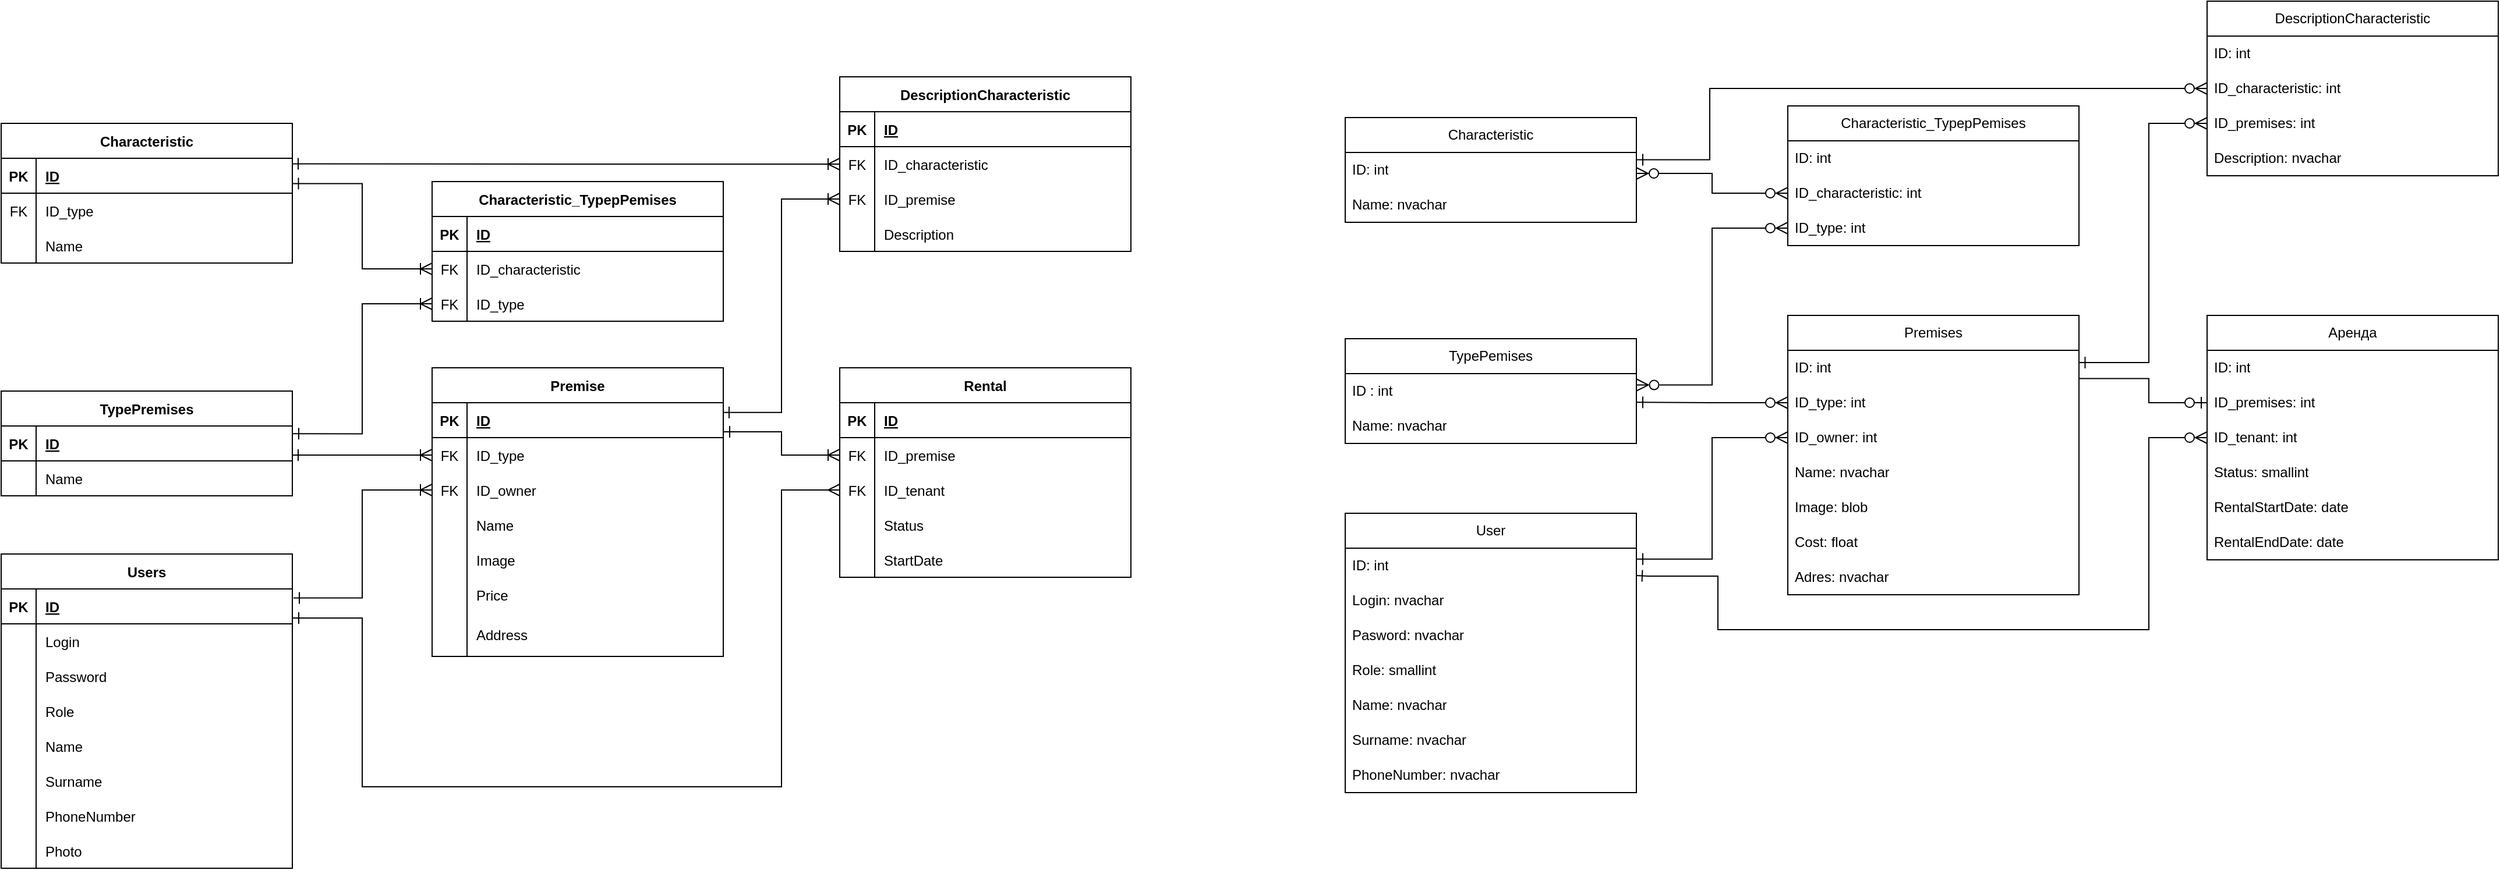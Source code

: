 <mxfile version="24.7.14" pages="2">
  <diagram id="R2lEEEUBdFMjLlhIrx00" name="Page-1">
    <mxGraphModel dx="5045" dy="3835" grid="0" gridSize="10" guides="1" tooltips="1" connect="1" arrows="1" fold="1" page="1" pageScale="1" pageWidth="1100" pageHeight="850" math="0" shadow="0" extFonts="Permanent Marker^https://fonts.googleapis.com/css?family=Permanent+Marker">
      <root>
        <mxCell id="0" />
        <mxCell id="1" parent="0" />
        <mxCell id="TY1T0JL2RWbXBVbh2Ho9-1" value="Users" style="shape=table;startSize=30;container=1;collapsible=1;childLayout=tableLayout;fixedRows=1;rowLines=0;fontStyle=1;align=center;resizeLast=1;" parent="1" vertex="1">
          <mxGeometry x="76" y="-357" width="250" height="270" as="geometry" />
        </mxCell>
        <mxCell id="TY1T0JL2RWbXBVbh2Ho9-2" value="" style="shape=partialRectangle;collapsible=0;dropTarget=0;pointerEvents=0;fillColor=none;points=[[0,0.5],[1,0.5]];portConstraint=eastwest;top=0;left=0;right=0;bottom=1;" parent="TY1T0JL2RWbXBVbh2Ho9-1" vertex="1">
          <mxGeometry y="30" width="250" height="30" as="geometry" />
        </mxCell>
        <mxCell id="TY1T0JL2RWbXBVbh2Ho9-3" value="PK" style="shape=partialRectangle;overflow=hidden;connectable=0;fillColor=none;top=0;left=0;bottom=0;right=0;fontStyle=1;" parent="TY1T0JL2RWbXBVbh2Ho9-2" vertex="1">
          <mxGeometry width="30" height="30" as="geometry">
            <mxRectangle width="30" height="30" as="alternateBounds" />
          </mxGeometry>
        </mxCell>
        <mxCell id="TY1T0JL2RWbXBVbh2Ho9-4" value="ID" style="shape=partialRectangle;overflow=hidden;connectable=0;fillColor=none;top=0;left=0;bottom=0;right=0;align=left;spacingLeft=6;fontStyle=5;" parent="TY1T0JL2RWbXBVbh2Ho9-2" vertex="1">
          <mxGeometry x="30" width="220" height="30" as="geometry">
            <mxRectangle width="220" height="30" as="alternateBounds" />
          </mxGeometry>
        </mxCell>
        <mxCell id="TY1T0JL2RWbXBVbh2Ho9-24" value="" style="shape=partialRectangle;collapsible=0;dropTarget=0;pointerEvents=0;fillColor=none;points=[[0,0.5],[1,0.5]];portConstraint=eastwest;top=0;left=0;right=0;bottom=0;" parent="TY1T0JL2RWbXBVbh2Ho9-1" vertex="1">
          <mxGeometry y="60" width="250" height="30" as="geometry" />
        </mxCell>
        <mxCell id="TY1T0JL2RWbXBVbh2Ho9-25" value="" style="shape=partialRectangle;overflow=hidden;connectable=0;fillColor=none;top=0;left=0;bottom=0;right=0;" parent="TY1T0JL2RWbXBVbh2Ho9-24" vertex="1">
          <mxGeometry width="30" height="30" as="geometry">
            <mxRectangle width="30" height="30" as="alternateBounds" />
          </mxGeometry>
        </mxCell>
        <mxCell id="TY1T0JL2RWbXBVbh2Ho9-26" value="Login" style="shape=partialRectangle;overflow=hidden;connectable=0;fillColor=none;top=0;left=0;bottom=0;right=0;align=left;spacingLeft=6;" parent="TY1T0JL2RWbXBVbh2Ho9-24" vertex="1">
          <mxGeometry x="30" width="220" height="30" as="geometry">
            <mxRectangle width="220" height="30" as="alternateBounds" />
          </mxGeometry>
        </mxCell>
        <mxCell id="TY1T0JL2RWbXBVbh2Ho9-5" value="" style="shape=partialRectangle;collapsible=0;dropTarget=0;pointerEvents=0;fillColor=none;points=[[0,0.5],[1,0.5]];portConstraint=eastwest;top=0;left=0;right=0;bottom=0;" parent="TY1T0JL2RWbXBVbh2Ho9-1" vertex="1">
          <mxGeometry y="90" width="250" height="30" as="geometry" />
        </mxCell>
        <mxCell id="TY1T0JL2RWbXBVbh2Ho9-6" value="" style="shape=partialRectangle;overflow=hidden;connectable=0;fillColor=none;top=0;left=0;bottom=0;right=0;" parent="TY1T0JL2RWbXBVbh2Ho9-5" vertex="1">
          <mxGeometry width="30" height="30" as="geometry">
            <mxRectangle width="30" height="30" as="alternateBounds" />
          </mxGeometry>
        </mxCell>
        <mxCell id="TY1T0JL2RWbXBVbh2Ho9-7" value="Password" style="shape=partialRectangle;overflow=hidden;connectable=0;fillColor=none;top=0;left=0;bottom=0;right=0;align=left;spacingLeft=6;" parent="TY1T0JL2RWbXBVbh2Ho9-5" vertex="1">
          <mxGeometry x="30" width="220" height="30" as="geometry">
            <mxRectangle width="220" height="30" as="alternateBounds" />
          </mxGeometry>
        </mxCell>
        <mxCell id="TY1T0JL2RWbXBVbh2Ho9-71" value="" style="shape=partialRectangle;collapsible=0;dropTarget=0;pointerEvents=0;fillColor=none;points=[[0,0.5],[1,0.5]];portConstraint=eastwest;top=0;left=0;right=0;bottom=0;" parent="TY1T0JL2RWbXBVbh2Ho9-1" vertex="1">
          <mxGeometry y="120" width="250" height="30" as="geometry" />
        </mxCell>
        <mxCell id="TY1T0JL2RWbXBVbh2Ho9-72" value="" style="shape=partialRectangle;overflow=hidden;connectable=0;fillColor=none;top=0;left=0;bottom=0;right=0;" parent="TY1T0JL2RWbXBVbh2Ho9-71" vertex="1">
          <mxGeometry width="30" height="30" as="geometry">
            <mxRectangle width="30" height="30" as="alternateBounds" />
          </mxGeometry>
        </mxCell>
        <mxCell id="TY1T0JL2RWbXBVbh2Ho9-73" value="Role" style="shape=partialRectangle;overflow=hidden;connectable=0;fillColor=none;top=0;left=0;bottom=0;right=0;align=left;spacingLeft=6;" parent="TY1T0JL2RWbXBVbh2Ho9-71" vertex="1">
          <mxGeometry x="30" width="220" height="30" as="geometry">
            <mxRectangle width="220" height="30" as="alternateBounds" />
          </mxGeometry>
        </mxCell>
        <mxCell id="TY1T0JL2RWbXBVbh2Ho9-74" value="" style="shape=partialRectangle;collapsible=0;dropTarget=0;pointerEvents=0;fillColor=none;points=[[0,0.5],[1,0.5]];portConstraint=eastwest;top=0;left=0;right=0;bottom=0;" parent="TY1T0JL2RWbXBVbh2Ho9-1" vertex="1">
          <mxGeometry y="150" width="250" height="30" as="geometry" />
        </mxCell>
        <mxCell id="TY1T0JL2RWbXBVbh2Ho9-75" value="" style="shape=partialRectangle;overflow=hidden;connectable=0;fillColor=none;top=0;left=0;bottom=0;right=0;" parent="TY1T0JL2RWbXBVbh2Ho9-74" vertex="1">
          <mxGeometry width="30" height="30" as="geometry">
            <mxRectangle width="30" height="30" as="alternateBounds" />
          </mxGeometry>
        </mxCell>
        <mxCell id="TY1T0JL2RWbXBVbh2Ho9-76" value="Name" style="shape=partialRectangle;overflow=hidden;connectable=0;fillColor=none;top=0;left=0;bottom=0;right=0;align=left;spacingLeft=6;" parent="TY1T0JL2RWbXBVbh2Ho9-74" vertex="1">
          <mxGeometry x="30" width="220" height="30" as="geometry">
            <mxRectangle width="220" height="30" as="alternateBounds" />
          </mxGeometry>
        </mxCell>
        <mxCell id="TY1T0JL2RWbXBVbh2Ho9-77" value="" style="shape=partialRectangle;collapsible=0;dropTarget=0;pointerEvents=0;fillColor=none;points=[[0,0.5],[1,0.5]];portConstraint=eastwest;top=0;left=0;right=0;bottom=0;" parent="TY1T0JL2RWbXBVbh2Ho9-1" vertex="1">
          <mxGeometry y="180" width="250" height="30" as="geometry" />
        </mxCell>
        <mxCell id="TY1T0JL2RWbXBVbh2Ho9-78" value="" style="shape=partialRectangle;overflow=hidden;connectable=0;fillColor=none;top=0;left=0;bottom=0;right=0;" parent="TY1T0JL2RWbXBVbh2Ho9-77" vertex="1">
          <mxGeometry width="30" height="30" as="geometry">
            <mxRectangle width="30" height="30" as="alternateBounds" />
          </mxGeometry>
        </mxCell>
        <mxCell id="TY1T0JL2RWbXBVbh2Ho9-79" value="Surname" style="shape=partialRectangle;overflow=hidden;connectable=0;fillColor=none;top=0;left=0;bottom=0;right=0;align=left;spacingLeft=6;" parent="TY1T0JL2RWbXBVbh2Ho9-77" vertex="1">
          <mxGeometry x="30" width="220" height="30" as="geometry">
            <mxRectangle width="220" height="30" as="alternateBounds" />
          </mxGeometry>
        </mxCell>
        <mxCell id="TY1T0JL2RWbXBVbh2Ho9-80" value="" style="shape=partialRectangle;collapsible=0;dropTarget=0;pointerEvents=0;fillColor=none;points=[[0,0.5],[1,0.5]];portConstraint=eastwest;top=0;left=0;right=0;bottom=0;" parent="TY1T0JL2RWbXBVbh2Ho9-1" vertex="1">
          <mxGeometry y="210" width="250" height="30" as="geometry" />
        </mxCell>
        <mxCell id="TY1T0JL2RWbXBVbh2Ho9-81" value="" style="shape=partialRectangle;overflow=hidden;connectable=0;fillColor=none;top=0;left=0;bottom=0;right=0;" parent="TY1T0JL2RWbXBVbh2Ho9-80" vertex="1">
          <mxGeometry width="30" height="30" as="geometry">
            <mxRectangle width="30" height="30" as="alternateBounds" />
          </mxGeometry>
        </mxCell>
        <mxCell id="TY1T0JL2RWbXBVbh2Ho9-82" value="PhoneNumber" style="shape=partialRectangle;overflow=hidden;connectable=0;fillColor=none;top=0;left=0;bottom=0;right=0;align=left;spacingLeft=6;" parent="TY1T0JL2RWbXBVbh2Ho9-80" vertex="1">
          <mxGeometry x="30" width="220" height="30" as="geometry">
            <mxRectangle width="220" height="30" as="alternateBounds" />
          </mxGeometry>
        </mxCell>
        <mxCell id="pkhNYTS78zKoip9_tCpC-2" value="" style="shape=partialRectangle;collapsible=0;dropTarget=0;pointerEvents=0;fillColor=none;points=[[0,0.5],[1,0.5]];portConstraint=eastwest;top=0;left=0;right=0;bottom=0;" parent="TY1T0JL2RWbXBVbh2Ho9-1" vertex="1">
          <mxGeometry y="240" width="250" height="30" as="geometry" />
        </mxCell>
        <mxCell id="pkhNYTS78zKoip9_tCpC-3" value="" style="shape=partialRectangle;overflow=hidden;connectable=0;fillColor=none;top=0;left=0;bottom=0;right=0;" parent="pkhNYTS78zKoip9_tCpC-2" vertex="1">
          <mxGeometry width="30" height="30" as="geometry">
            <mxRectangle width="30" height="30" as="alternateBounds" />
          </mxGeometry>
        </mxCell>
        <mxCell id="pkhNYTS78zKoip9_tCpC-4" value="Photo" style="shape=partialRectangle;overflow=hidden;connectable=0;fillColor=none;top=0;left=0;bottom=0;right=0;align=left;spacingLeft=6;" parent="pkhNYTS78zKoip9_tCpC-2" vertex="1">
          <mxGeometry x="30" width="220" height="30" as="geometry">
            <mxRectangle width="220" height="30" as="alternateBounds" />
          </mxGeometry>
        </mxCell>
        <mxCell id="TY1T0JL2RWbXBVbh2Ho9-68" value="" style="shape=partialRectangle;overflow=hidden;connectable=0;fillColor=none;top=0;left=0;bottom=0;right=0;" parent="1" vertex="1">
          <mxGeometry x="76" y="-387" width="30" height="30" as="geometry">
            <mxRectangle width="30" height="30" as="alternateBounds" />
          </mxGeometry>
        </mxCell>
        <mxCell id="TY1T0JL2RWbXBVbh2Ho9-83" value="Premise" style="shape=table;startSize=30;container=1;collapsible=1;childLayout=tableLayout;fixedRows=1;rowLines=0;fontStyle=1;align=center;resizeLast=1;" parent="1" vertex="1">
          <mxGeometry x="446" y="-517" width="250" height="248.0" as="geometry" />
        </mxCell>
        <mxCell id="TY1T0JL2RWbXBVbh2Ho9-84" value="" style="shape=partialRectangle;collapsible=0;dropTarget=0;pointerEvents=0;fillColor=none;points=[[0,0.5],[1,0.5]];portConstraint=eastwest;top=0;left=0;right=0;bottom=1;" parent="TY1T0JL2RWbXBVbh2Ho9-83" vertex="1">
          <mxGeometry y="30" width="250" height="30" as="geometry" />
        </mxCell>
        <mxCell id="TY1T0JL2RWbXBVbh2Ho9-85" value="PK" style="shape=partialRectangle;overflow=hidden;connectable=0;fillColor=none;top=0;left=0;bottom=0;right=0;fontStyle=1;" parent="TY1T0JL2RWbXBVbh2Ho9-84" vertex="1">
          <mxGeometry width="30" height="30" as="geometry">
            <mxRectangle width="30" height="30" as="alternateBounds" />
          </mxGeometry>
        </mxCell>
        <mxCell id="TY1T0JL2RWbXBVbh2Ho9-86" value="ID" style="shape=partialRectangle;overflow=hidden;connectable=0;fillColor=none;top=0;left=0;bottom=0;right=0;align=left;spacingLeft=6;fontStyle=5;" parent="TY1T0JL2RWbXBVbh2Ho9-84" vertex="1">
          <mxGeometry x="30" width="220" height="30" as="geometry">
            <mxRectangle width="220" height="30" as="alternateBounds" />
          </mxGeometry>
        </mxCell>
        <mxCell id="TY1T0JL2RWbXBVbh2Ho9-87" value="" style="shape=partialRectangle;collapsible=0;dropTarget=0;pointerEvents=0;fillColor=none;points=[[0,0.5],[1,0.5]];portConstraint=eastwest;top=0;left=0;right=0;bottom=0;" parent="TY1T0JL2RWbXBVbh2Ho9-83" vertex="1">
          <mxGeometry y="60" width="250" height="30" as="geometry" />
        </mxCell>
        <mxCell id="TY1T0JL2RWbXBVbh2Ho9-88" value="FK" style="shape=partialRectangle;overflow=hidden;connectable=0;fillColor=none;top=0;left=0;bottom=0;right=0;" parent="TY1T0JL2RWbXBVbh2Ho9-87" vertex="1">
          <mxGeometry width="30" height="30" as="geometry">
            <mxRectangle width="30" height="30" as="alternateBounds" />
          </mxGeometry>
        </mxCell>
        <mxCell id="TY1T0JL2RWbXBVbh2Ho9-89" value="ID_type" style="shape=partialRectangle;overflow=hidden;connectable=0;fillColor=none;top=0;left=0;bottom=0;right=0;align=left;spacingLeft=6;" parent="TY1T0JL2RWbXBVbh2Ho9-87" vertex="1">
          <mxGeometry x="30" width="220" height="30" as="geometry">
            <mxRectangle width="220" height="30" as="alternateBounds" />
          </mxGeometry>
        </mxCell>
        <mxCell id="TY1T0JL2RWbXBVbh2Ho9-90" value="" style="shape=partialRectangle;collapsible=0;dropTarget=0;pointerEvents=0;fillColor=none;points=[[0,0.5],[1,0.5]];portConstraint=eastwest;top=0;left=0;right=0;bottom=0;" parent="TY1T0JL2RWbXBVbh2Ho9-83" vertex="1">
          <mxGeometry y="90" width="250" height="30" as="geometry" />
        </mxCell>
        <mxCell id="TY1T0JL2RWbXBVbh2Ho9-91" value="FK" style="shape=partialRectangle;overflow=hidden;connectable=0;fillColor=none;top=0;left=0;bottom=0;right=0;" parent="TY1T0JL2RWbXBVbh2Ho9-90" vertex="1">
          <mxGeometry width="30" height="30" as="geometry">
            <mxRectangle width="30" height="30" as="alternateBounds" />
          </mxGeometry>
        </mxCell>
        <mxCell id="TY1T0JL2RWbXBVbh2Ho9-92" value="ID_owner" style="shape=partialRectangle;overflow=hidden;connectable=0;fillColor=none;top=0;left=0;bottom=0;right=0;align=left;spacingLeft=6;" parent="TY1T0JL2RWbXBVbh2Ho9-90" vertex="1">
          <mxGeometry x="30" width="220" height="30" as="geometry">
            <mxRectangle width="220" height="30" as="alternateBounds" />
          </mxGeometry>
        </mxCell>
        <mxCell id="TY1T0JL2RWbXBVbh2Ho9-93" value="" style="shape=partialRectangle;collapsible=0;dropTarget=0;pointerEvents=0;fillColor=none;points=[[0,0.5],[1,0.5]];portConstraint=eastwest;top=0;left=0;right=0;bottom=0;" parent="TY1T0JL2RWbXBVbh2Ho9-83" vertex="1">
          <mxGeometry y="120" width="250" height="30" as="geometry" />
        </mxCell>
        <mxCell id="TY1T0JL2RWbXBVbh2Ho9-94" value="" style="shape=partialRectangle;overflow=hidden;connectable=0;fillColor=none;top=0;left=0;bottom=0;right=0;" parent="TY1T0JL2RWbXBVbh2Ho9-93" vertex="1">
          <mxGeometry width="30" height="30" as="geometry">
            <mxRectangle width="30" height="30" as="alternateBounds" />
          </mxGeometry>
        </mxCell>
        <mxCell id="TY1T0JL2RWbXBVbh2Ho9-95" value="Name" style="shape=partialRectangle;overflow=hidden;connectable=0;fillColor=none;top=0;left=0;bottom=0;right=0;align=left;spacingLeft=6;" parent="TY1T0JL2RWbXBVbh2Ho9-93" vertex="1">
          <mxGeometry x="30" width="220" height="30" as="geometry">
            <mxRectangle width="220" height="30" as="alternateBounds" />
          </mxGeometry>
        </mxCell>
        <mxCell id="TY1T0JL2RWbXBVbh2Ho9-96" value="" style="shape=partialRectangle;collapsible=0;dropTarget=0;pointerEvents=0;fillColor=none;points=[[0,0.5],[1,0.5]];portConstraint=eastwest;top=0;left=0;right=0;bottom=0;" parent="TY1T0JL2RWbXBVbh2Ho9-83" vertex="1">
          <mxGeometry y="150" width="250" height="30" as="geometry" />
        </mxCell>
        <mxCell id="TY1T0JL2RWbXBVbh2Ho9-97" value="" style="shape=partialRectangle;overflow=hidden;connectable=0;fillColor=none;top=0;left=0;bottom=0;right=0;" parent="TY1T0JL2RWbXBVbh2Ho9-96" vertex="1">
          <mxGeometry width="30" height="30" as="geometry">
            <mxRectangle width="30" height="30" as="alternateBounds" />
          </mxGeometry>
        </mxCell>
        <mxCell id="TY1T0JL2RWbXBVbh2Ho9-98" value="Image" style="shape=partialRectangle;overflow=hidden;connectable=0;fillColor=none;top=0;left=0;bottom=0;right=0;align=left;spacingLeft=6;" parent="TY1T0JL2RWbXBVbh2Ho9-96" vertex="1">
          <mxGeometry x="30" width="220" height="30" as="geometry">
            <mxRectangle width="220" height="30" as="alternateBounds" />
          </mxGeometry>
        </mxCell>
        <mxCell id="TY1T0JL2RWbXBVbh2Ho9-99" value="" style="shape=partialRectangle;collapsible=0;dropTarget=0;pointerEvents=0;fillColor=none;points=[[0,0.5],[1,0.5]];portConstraint=eastwest;top=0;left=0;right=0;bottom=0;" parent="TY1T0JL2RWbXBVbh2Ho9-83" vertex="1">
          <mxGeometry y="180" width="250" height="30" as="geometry" />
        </mxCell>
        <mxCell id="TY1T0JL2RWbXBVbh2Ho9-100" value="" style="shape=partialRectangle;overflow=hidden;connectable=0;fillColor=none;top=0;left=0;bottom=0;right=0;" parent="TY1T0JL2RWbXBVbh2Ho9-99" vertex="1">
          <mxGeometry width="30" height="30" as="geometry">
            <mxRectangle width="30" height="30" as="alternateBounds" />
          </mxGeometry>
        </mxCell>
        <mxCell id="TY1T0JL2RWbXBVbh2Ho9-101" value="Price" style="shape=partialRectangle;overflow=hidden;connectable=0;fillColor=none;top=0;left=0;bottom=0;right=0;align=left;spacingLeft=6;" parent="TY1T0JL2RWbXBVbh2Ho9-99" vertex="1">
          <mxGeometry x="30" width="220" height="30" as="geometry">
            <mxRectangle width="220" height="30" as="alternateBounds" />
          </mxGeometry>
        </mxCell>
        <mxCell id="TY1T0JL2RWbXBVbh2Ho9-102" value="" style="shape=partialRectangle;collapsible=0;dropTarget=0;pointerEvents=0;fillColor=none;points=[[0,0.5],[1,0.5]];portConstraint=eastwest;top=0;left=0;right=0;bottom=0;" parent="TY1T0JL2RWbXBVbh2Ho9-83" vertex="1">
          <mxGeometry y="210" width="250" height="38" as="geometry" />
        </mxCell>
        <mxCell id="TY1T0JL2RWbXBVbh2Ho9-103" value="" style="shape=partialRectangle;overflow=hidden;connectable=0;fillColor=none;top=0;left=0;bottom=0;right=0;" parent="TY1T0JL2RWbXBVbh2Ho9-102" vertex="1">
          <mxGeometry width="30" height="38" as="geometry">
            <mxRectangle width="30" height="38" as="alternateBounds" />
          </mxGeometry>
        </mxCell>
        <mxCell id="TY1T0JL2RWbXBVbh2Ho9-104" value="Address" style="shape=partialRectangle;overflow=hidden;connectable=0;fillColor=none;top=0;left=0;bottom=0;right=0;align=left;spacingLeft=6;" parent="TY1T0JL2RWbXBVbh2Ho9-102" vertex="1">
          <mxGeometry x="30" width="220" height="38" as="geometry">
            <mxRectangle width="220" height="38" as="alternateBounds" />
          </mxGeometry>
        </mxCell>
        <mxCell id="TY1T0JL2RWbXBVbh2Ho9-108" value="Rental" style="shape=table;startSize=30;container=1;collapsible=1;childLayout=tableLayout;fixedRows=1;rowLines=0;fontStyle=1;align=center;resizeLast=1;" parent="1" vertex="1">
          <mxGeometry x="796" y="-517" width="250" height="180" as="geometry" />
        </mxCell>
        <mxCell id="TY1T0JL2RWbXBVbh2Ho9-109" value="" style="shape=partialRectangle;collapsible=0;dropTarget=0;pointerEvents=0;fillColor=none;points=[[0,0.5],[1,0.5]];portConstraint=eastwest;top=0;left=0;right=0;bottom=1;" parent="TY1T0JL2RWbXBVbh2Ho9-108" vertex="1">
          <mxGeometry y="30" width="250" height="30" as="geometry" />
        </mxCell>
        <mxCell id="TY1T0JL2RWbXBVbh2Ho9-110" value="PK" style="shape=partialRectangle;overflow=hidden;connectable=0;fillColor=none;top=0;left=0;bottom=0;right=0;fontStyle=1;" parent="TY1T0JL2RWbXBVbh2Ho9-109" vertex="1">
          <mxGeometry width="30" height="30" as="geometry">
            <mxRectangle width="30" height="30" as="alternateBounds" />
          </mxGeometry>
        </mxCell>
        <mxCell id="TY1T0JL2RWbXBVbh2Ho9-111" value="ID" style="shape=partialRectangle;overflow=hidden;connectable=0;fillColor=none;top=0;left=0;bottom=0;right=0;align=left;spacingLeft=6;fontStyle=5;" parent="TY1T0JL2RWbXBVbh2Ho9-109" vertex="1">
          <mxGeometry x="30" width="220" height="30" as="geometry">
            <mxRectangle width="220" height="30" as="alternateBounds" />
          </mxGeometry>
        </mxCell>
        <mxCell id="TY1T0JL2RWbXBVbh2Ho9-112" value="" style="shape=partialRectangle;collapsible=0;dropTarget=0;pointerEvents=0;fillColor=none;points=[[0,0.5],[1,0.5]];portConstraint=eastwest;top=0;left=0;right=0;bottom=0;" parent="TY1T0JL2RWbXBVbh2Ho9-108" vertex="1">
          <mxGeometry y="60" width="250" height="30" as="geometry" />
        </mxCell>
        <mxCell id="TY1T0JL2RWbXBVbh2Ho9-113" value="FK" style="shape=partialRectangle;overflow=hidden;connectable=0;fillColor=none;top=0;left=0;bottom=0;right=0;" parent="TY1T0JL2RWbXBVbh2Ho9-112" vertex="1">
          <mxGeometry width="30" height="30" as="geometry">
            <mxRectangle width="30" height="30" as="alternateBounds" />
          </mxGeometry>
        </mxCell>
        <mxCell id="TY1T0JL2RWbXBVbh2Ho9-114" value="ID_premise" style="shape=partialRectangle;overflow=hidden;connectable=0;fillColor=none;top=0;left=0;bottom=0;right=0;align=left;spacingLeft=6;" parent="TY1T0JL2RWbXBVbh2Ho9-112" vertex="1">
          <mxGeometry x="30" width="220" height="30" as="geometry">
            <mxRectangle width="220" height="30" as="alternateBounds" />
          </mxGeometry>
        </mxCell>
        <mxCell id="TY1T0JL2RWbXBVbh2Ho9-115" value="" style="shape=partialRectangle;collapsible=0;dropTarget=0;pointerEvents=0;fillColor=none;points=[[0,0.5],[1,0.5]];portConstraint=eastwest;top=0;left=0;right=0;bottom=0;" parent="TY1T0JL2RWbXBVbh2Ho9-108" vertex="1">
          <mxGeometry y="90" width="250" height="30" as="geometry" />
        </mxCell>
        <mxCell id="TY1T0JL2RWbXBVbh2Ho9-116" value="FK" style="shape=partialRectangle;overflow=hidden;connectable=0;fillColor=none;top=0;left=0;bottom=0;right=0;" parent="TY1T0JL2RWbXBVbh2Ho9-115" vertex="1">
          <mxGeometry width="30" height="30" as="geometry">
            <mxRectangle width="30" height="30" as="alternateBounds" />
          </mxGeometry>
        </mxCell>
        <mxCell id="TY1T0JL2RWbXBVbh2Ho9-117" value="ID_tenant" style="shape=partialRectangle;overflow=hidden;connectable=0;fillColor=none;top=0;left=0;bottom=0;right=0;align=left;spacingLeft=6;" parent="TY1T0JL2RWbXBVbh2Ho9-115" vertex="1">
          <mxGeometry x="30" width="220" height="30" as="geometry">
            <mxRectangle width="220" height="30" as="alternateBounds" />
          </mxGeometry>
        </mxCell>
        <mxCell id="TY1T0JL2RWbXBVbh2Ho9-118" value="" style="shape=partialRectangle;collapsible=0;dropTarget=0;pointerEvents=0;fillColor=none;points=[[0,0.5],[1,0.5]];portConstraint=eastwest;top=0;left=0;right=0;bottom=0;" parent="TY1T0JL2RWbXBVbh2Ho9-108" vertex="1">
          <mxGeometry y="120" width="250" height="30" as="geometry" />
        </mxCell>
        <mxCell id="TY1T0JL2RWbXBVbh2Ho9-119" value="" style="shape=partialRectangle;overflow=hidden;connectable=0;fillColor=none;top=0;left=0;bottom=0;right=0;" parent="TY1T0JL2RWbXBVbh2Ho9-118" vertex="1">
          <mxGeometry width="30" height="30" as="geometry">
            <mxRectangle width="30" height="30" as="alternateBounds" />
          </mxGeometry>
        </mxCell>
        <mxCell id="TY1T0JL2RWbXBVbh2Ho9-120" value="Status" style="shape=partialRectangle;overflow=hidden;connectable=0;fillColor=none;top=0;left=0;bottom=0;right=0;align=left;spacingLeft=6;" parent="TY1T0JL2RWbXBVbh2Ho9-118" vertex="1">
          <mxGeometry x="30" width="220" height="30" as="geometry">
            <mxRectangle width="220" height="30" as="alternateBounds" />
          </mxGeometry>
        </mxCell>
        <mxCell id="TY1T0JL2RWbXBVbh2Ho9-121" value="" style="shape=partialRectangle;collapsible=0;dropTarget=0;pointerEvents=0;fillColor=none;points=[[0,0.5],[1,0.5]];portConstraint=eastwest;top=0;left=0;right=0;bottom=0;" parent="TY1T0JL2RWbXBVbh2Ho9-108" vertex="1">
          <mxGeometry y="150" width="250" height="30" as="geometry" />
        </mxCell>
        <mxCell id="TY1T0JL2RWbXBVbh2Ho9-122" value="" style="shape=partialRectangle;overflow=hidden;connectable=0;fillColor=none;top=0;left=0;bottom=0;right=0;" parent="TY1T0JL2RWbXBVbh2Ho9-121" vertex="1">
          <mxGeometry width="30" height="30" as="geometry">
            <mxRectangle width="30" height="30" as="alternateBounds" />
          </mxGeometry>
        </mxCell>
        <mxCell id="TY1T0JL2RWbXBVbh2Ho9-123" value="StartDate" style="shape=partialRectangle;overflow=hidden;connectable=0;fillColor=none;top=0;left=0;bottom=0;right=0;align=left;spacingLeft=6;" parent="TY1T0JL2RWbXBVbh2Ho9-121" vertex="1">
          <mxGeometry x="30" width="220" height="30" as="geometry">
            <mxRectangle width="220" height="30" as="alternateBounds" />
          </mxGeometry>
        </mxCell>
        <mxCell id="TY1T0JL2RWbXBVbh2Ho9-130" value="TypePremises" style="shape=table;startSize=30;container=1;collapsible=1;childLayout=tableLayout;fixedRows=1;rowLines=0;fontStyle=1;align=center;resizeLast=1;" parent="1" vertex="1">
          <mxGeometry x="76" y="-497" width="250" height="90" as="geometry" />
        </mxCell>
        <mxCell id="TY1T0JL2RWbXBVbh2Ho9-131" value="" style="shape=partialRectangle;collapsible=0;dropTarget=0;pointerEvents=0;fillColor=none;points=[[0,0.5],[1,0.5]];portConstraint=eastwest;top=0;left=0;right=0;bottom=1;" parent="TY1T0JL2RWbXBVbh2Ho9-130" vertex="1">
          <mxGeometry y="30" width="250" height="30" as="geometry" />
        </mxCell>
        <mxCell id="TY1T0JL2RWbXBVbh2Ho9-132" value="PK" style="shape=partialRectangle;overflow=hidden;connectable=0;fillColor=none;top=0;left=0;bottom=0;right=0;fontStyle=1;" parent="TY1T0JL2RWbXBVbh2Ho9-131" vertex="1">
          <mxGeometry width="30" height="30" as="geometry">
            <mxRectangle width="30" height="30" as="alternateBounds" />
          </mxGeometry>
        </mxCell>
        <mxCell id="TY1T0JL2RWbXBVbh2Ho9-133" value="ID" style="shape=partialRectangle;overflow=hidden;connectable=0;fillColor=none;top=0;left=0;bottom=0;right=0;align=left;spacingLeft=6;fontStyle=5;" parent="TY1T0JL2RWbXBVbh2Ho9-131" vertex="1">
          <mxGeometry x="30" width="220" height="30" as="geometry">
            <mxRectangle width="220" height="30" as="alternateBounds" />
          </mxGeometry>
        </mxCell>
        <mxCell id="TY1T0JL2RWbXBVbh2Ho9-134" value="" style="shape=partialRectangle;collapsible=0;dropTarget=0;pointerEvents=0;fillColor=none;points=[[0,0.5],[1,0.5]];portConstraint=eastwest;top=0;left=0;right=0;bottom=0;" parent="TY1T0JL2RWbXBVbh2Ho9-130" vertex="1">
          <mxGeometry y="60" width="250" height="30" as="geometry" />
        </mxCell>
        <mxCell id="TY1T0JL2RWbXBVbh2Ho9-135" value="" style="shape=partialRectangle;overflow=hidden;connectable=0;fillColor=none;top=0;left=0;bottom=0;right=0;" parent="TY1T0JL2RWbXBVbh2Ho9-134" vertex="1">
          <mxGeometry width="30" height="30" as="geometry">
            <mxRectangle width="30" height="30" as="alternateBounds" />
          </mxGeometry>
        </mxCell>
        <mxCell id="TY1T0JL2RWbXBVbh2Ho9-136" value="Name" style="shape=partialRectangle;overflow=hidden;connectable=0;fillColor=none;top=0;left=0;bottom=0;right=0;align=left;spacingLeft=6;" parent="TY1T0JL2RWbXBVbh2Ho9-134" vertex="1">
          <mxGeometry x="30" width="220" height="30" as="geometry">
            <mxRectangle width="220" height="30" as="alternateBounds" />
          </mxGeometry>
        </mxCell>
        <mxCell id="TY1T0JL2RWbXBVbh2Ho9-146" value="Characteristic" style="shape=table;startSize=30;container=1;collapsible=1;childLayout=tableLayout;fixedRows=1;rowLines=0;fontStyle=1;align=center;resizeLast=1;" parent="1" vertex="1">
          <mxGeometry x="76" y="-727" width="250" height="120" as="geometry" />
        </mxCell>
        <mxCell id="TY1T0JL2RWbXBVbh2Ho9-147" value="" style="shape=partialRectangle;collapsible=0;dropTarget=0;pointerEvents=0;fillColor=none;points=[[0,0.5],[1,0.5]];portConstraint=eastwest;top=0;left=0;right=0;bottom=1;" parent="TY1T0JL2RWbXBVbh2Ho9-146" vertex="1">
          <mxGeometry y="30" width="250" height="30" as="geometry" />
        </mxCell>
        <mxCell id="TY1T0JL2RWbXBVbh2Ho9-148" value="PK" style="shape=partialRectangle;overflow=hidden;connectable=0;fillColor=none;top=0;left=0;bottom=0;right=0;fontStyle=1;" parent="TY1T0JL2RWbXBVbh2Ho9-147" vertex="1">
          <mxGeometry width="30" height="30" as="geometry">
            <mxRectangle width="30" height="30" as="alternateBounds" />
          </mxGeometry>
        </mxCell>
        <mxCell id="TY1T0JL2RWbXBVbh2Ho9-149" value="ID" style="shape=partialRectangle;overflow=hidden;connectable=0;fillColor=none;top=0;left=0;bottom=0;right=0;align=left;spacingLeft=6;fontStyle=5;" parent="TY1T0JL2RWbXBVbh2Ho9-147" vertex="1">
          <mxGeometry x="30" width="220" height="30" as="geometry">
            <mxRectangle width="220" height="30" as="alternateBounds" />
          </mxGeometry>
        </mxCell>
        <mxCell id="TY1T0JL2RWbXBVbh2Ho9-150" value="" style="shape=partialRectangle;collapsible=0;dropTarget=0;pointerEvents=0;fillColor=none;points=[[0,0.5],[1,0.5]];portConstraint=eastwest;top=0;left=0;right=0;bottom=0;" parent="TY1T0JL2RWbXBVbh2Ho9-146" vertex="1">
          <mxGeometry y="60" width="250" height="30" as="geometry" />
        </mxCell>
        <mxCell id="TY1T0JL2RWbXBVbh2Ho9-151" value="FK" style="shape=partialRectangle;overflow=hidden;connectable=0;fillColor=none;top=0;left=0;bottom=0;right=0;" parent="TY1T0JL2RWbXBVbh2Ho9-150" vertex="1">
          <mxGeometry width="30" height="30" as="geometry">
            <mxRectangle width="30" height="30" as="alternateBounds" />
          </mxGeometry>
        </mxCell>
        <mxCell id="TY1T0JL2RWbXBVbh2Ho9-152" value="ID_type" style="shape=partialRectangle;overflow=hidden;connectable=0;fillColor=none;top=0;left=0;bottom=0;right=0;align=left;spacingLeft=6;" parent="TY1T0JL2RWbXBVbh2Ho9-150" vertex="1">
          <mxGeometry x="30" width="220" height="30" as="geometry">
            <mxRectangle width="220" height="30" as="alternateBounds" />
          </mxGeometry>
        </mxCell>
        <mxCell id="TY1T0JL2RWbXBVbh2Ho9-153" value="" style="shape=partialRectangle;collapsible=0;dropTarget=0;pointerEvents=0;fillColor=none;points=[[0,0.5],[1,0.5]];portConstraint=eastwest;top=0;left=0;right=0;bottom=0;" parent="TY1T0JL2RWbXBVbh2Ho9-146" vertex="1">
          <mxGeometry y="90" width="250" height="30" as="geometry" />
        </mxCell>
        <mxCell id="TY1T0JL2RWbXBVbh2Ho9-154" value="" style="shape=partialRectangle;overflow=hidden;connectable=0;fillColor=none;top=0;left=0;bottom=0;right=0;" parent="TY1T0JL2RWbXBVbh2Ho9-153" vertex="1">
          <mxGeometry width="30" height="30" as="geometry">
            <mxRectangle width="30" height="30" as="alternateBounds" />
          </mxGeometry>
        </mxCell>
        <mxCell id="TY1T0JL2RWbXBVbh2Ho9-155" value="Name" style="shape=partialRectangle;overflow=hidden;connectable=0;fillColor=none;top=0;left=0;bottom=0;right=0;align=left;spacingLeft=6;" parent="TY1T0JL2RWbXBVbh2Ho9-153" vertex="1">
          <mxGeometry x="30" width="220" height="30" as="geometry">
            <mxRectangle width="220" height="30" as="alternateBounds" />
          </mxGeometry>
        </mxCell>
        <mxCell id="TY1T0JL2RWbXBVbh2Ho9-156" value="DescriptionCharacteristic" style="shape=table;startSize=30;container=1;collapsible=1;childLayout=tableLayout;fixedRows=1;rowLines=0;fontStyle=1;align=center;resizeLast=1;" parent="1" vertex="1">
          <mxGeometry x="796" y="-767" width="250" height="150" as="geometry" />
        </mxCell>
        <mxCell id="TY1T0JL2RWbXBVbh2Ho9-157" value="" style="shape=partialRectangle;collapsible=0;dropTarget=0;pointerEvents=0;fillColor=none;points=[[0,0.5],[1,0.5]];portConstraint=eastwest;top=0;left=0;right=0;bottom=1;" parent="TY1T0JL2RWbXBVbh2Ho9-156" vertex="1">
          <mxGeometry y="30" width="250" height="30" as="geometry" />
        </mxCell>
        <mxCell id="TY1T0JL2RWbXBVbh2Ho9-158" value="PK" style="shape=partialRectangle;overflow=hidden;connectable=0;fillColor=none;top=0;left=0;bottom=0;right=0;fontStyle=1;" parent="TY1T0JL2RWbXBVbh2Ho9-157" vertex="1">
          <mxGeometry width="30" height="30" as="geometry">
            <mxRectangle width="30" height="30" as="alternateBounds" />
          </mxGeometry>
        </mxCell>
        <mxCell id="TY1T0JL2RWbXBVbh2Ho9-159" value="ID" style="shape=partialRectangle;overflow=hidden;connectable=0;fillColor=none;top=0;left=0;bottom=0;right=0;align=left;spacingLeft=6;fontStyle=5;" parent="TY1T0JL2RWbXBVbh2Ho9-157" vertex="1">
          <mxGeometry x="30" width="220" height="30" as="geometry">
            <mxRectangle width="220" height="30" as="alternateBounds" />
          </mxGeometry>
        </mxCell>
        <mxCell id="TY1T0JL2RWbXBVbh2Ho9-160" value="" style="shape=partialRectangle;collapsible=0;dropTarget=0;pointerEvents=0;fillColor=none;points=[[0,0.5],[1,0.5]];portConstraint=eastwest;top=0;left=0;right=0;bottom=0;" parent="TY1T0JL2RWbXBVbh2Ho9-156" vertex="1">
          <mxGeometry y="60" width="250" height="30" as="geometry" />
        </mxCell>
        <mxCell id="TY1T0JL2RWbXBVbh2Ho9-161" value="FK" style="shape=partialRectangle;overflow=hidden;connectable=0;fillColor=none;top=0;left=0;bottom=0;right=0;" parent="TY1T0JL2RWbXBVbh2Ho9-160" vertex="1">
          <mxGeometry width="30" height="30" as="geometry">
            <mxRectangle width="30" height="30" as="alternateBounds" />
          </mxGeometry>
        </mxCell>
        <mxCell id="TY1T0JL2RWbXBVbh2Ho9-162" value="ID_characteristic" style="shape=partialRectangle;overflow=hidden;connectable=0;fillColor=none;top=0;left=0;bottom=0;right=0;align=left;spacingLeft=6;" parent="TY1T0JL2RWbXBVbh2Ho9-160" vertex="1">
          <mxGeometry x="30" width="220" height="30" as="geometry">
            <mxRectangle width="220" height="30" as="alternateBounds" />
          </mxGeometry>
        </mxCell>
        <mxCell id="TY1T0JL2RWbXBVbh2Ho9-166" value="" style="shape=partialRectangle;collapsible=0;dropTarget=0;pointerEvents=0;fillColor=none;points=[[0,0.5],[1,0.5]];portConstraint=eastwest;top=0;left=0;right=0;bottom=0;" parent="TY1T0JL2RWbXBVbh2Ho9-156" vertex="1">
          <mxGeometry y="90" width="250" height="30" as="geometry" />
        </mxCell>
        <mxCell id="TY1T0JL2RWbXBVbh2Ho9-167" value="FK" style="shape=partialRectangle;overflow=hidden;connectable=0;fillColor=none;top=0;left=0;bottom=0;right=0;" parent="TY1T0JL2RWbXBVbh2Ho9-166" vertex="1">
          <mxGeometry width="30" height="30" as="geometry">
            <mxRectangle width="30" height="30" as="alternateBounds" />
          </mxGeometry>
        </mxCell>
        <mxCell id="TY1T0JL2RWbXBVbh2Ho9-168" value="ID_premise" style="shape=partialRectangle;overflow=hidden;connectable=0;fillColor=none;top=0;left=0;bottom=0;right=0;align=left;spacingLeft=6;" parent="TY1T0JL2RWbXBVbh2Ho9-166" vertex="1">
          <mxGeometry x="30" width="220" height="30" as="geometry">
            <mxRectangle width="220" height="30" as="alternateBounds" />
          </mxGeometry>
        </mxCell>
        <mxCell id="TY1T0JL2RWbXBVbh2Ho9-163" value="" style="shape=partialRectangle;collapsible=0;dropTarget=0;pointerEvents=0;fillColor=none;points=[[0,0.5],[1,0.5]];portConstraint=eastwest;top=0;left=0;right=0;bottom=0;" parent="TY1T0JL2RWbXBVbh2Ho9-156" vertex="1">
          <mxGeometry y="120" width="250" height="30" as="geometry" />
        </mxCell>
        <mxCell id="TY1T0JL2RWbXBVbh2Ho9-164" value="" style="shape=partialRectangle;overflow=hidden;connectable=0;fillColor=none;top=0;left=0;bottom=0;right=0;" parent="TY1T0JL2RWbXBVbh2Ho9-163" vertex="1">
          <mxGeometry width="30" height="30" as="geometry">
            <mxRectangle width="30" height="30" as="alternateBounds" />
          </mxGeometry>
        </mxCell>
        <mxCell id="TY1T0JL2RWbXBVbh2Ho9-165" value="Description" style="shape=partialRectangle;overflow=hidden;connectable=0;fillColor=none;top=0;left=0;bottom=0;right=0;align=left;spacingLeft=6;" parent="TY1T0JL2RWbXBVbh2Ho9-163" vertex="1">
          <mxGeometry x="30" width="220" height="30" as="geometry">
            <mxRectangle width="220" height="30" as="alternateBounds" />
          </mxGeometry>
        </mxCell>
        <mxCell id="lTmND7Rva51dCuOtluGX-3" style="edgeStyle=none;curved=1;rounded=0;orthogonalLoop=1;jettySize=auto;html=1;exitX=0;exitY=0.5;exitDx=0;exitDy=0;entryX=1;entryY=0.833;entryDx=0;entryDy=0;fontSize=12;startSize=8;endSize=8;endArrow=ERone;endFill=0;startArrow=ERoneToMany;startFill=0;entryPerimeter=0;" parent="1" source="TY1T0JL2RWbXBVbh2Ho9-87" target="TY1T0JL2RWbXBVbh2Ho9-131" edge="1">
          <mxGeometry relative="1" as="geometry" />
        </mxCell>
        <mxCell id="lTmND7Rva51dCuOtluGX-4" style="edgeStyle=orthogonalEdgeStyle;rounded=0;orthogonalLoop=1;jettySize=auto;html=1;exitX=0;exitY=0.5;exitDx=0;exitDy=0;entryX=1.002;entryY=0.832;entryDx=0;entryDy=0;fontSize=12;startSize=8;endSize=8;endArrow=ERone;endFill=0;startArrow=ERoneToMany;startFill=0;entryPerimeter=0;" parent="1" source="TY1T0JL2RWbXBVbh2Ho9-112" target="TY1T0JL2RWbXBVbh2Ho9-84" edge="1">
          <mxGeometry relative="1" as="geometry" />
        </mxCell>
        <mxCell id="lTmND7Rva51dCuOtluGX-5" style="edgeStyle=orthogonalEdgeStyle;rounded=0;orthogonalLoop=1;jettySize=auto;html=1;exitX=0;exitY=0.5;exitDx=0;exitDy=0;fontSize=12;startSize=8;endSize=8;entryX=1.002;entryY=0.818;entryDx=0;entryDy=0;entryPerimeter=0;endArrow=ERone;endFill=0;startArrow=ERmany;startFill=0;" parent="1" source="TY1T0JL2RWbXBVbh2Ho9-115" target="TY1T0JL2RWbXBVbh2Ho9-2" edge="1">
          <mxGeometry relative="1" as="geometry">
            <mxPoint x="366" y="-267" as="targetPoint" />
            <Array as="points">
              <mxPoint x="746" y="-412" />
              <mxPoint x="746" y="-157" />
              <mxPoint x="386" y="-157" />
              <mxPoint x="386" y="-302" />
              <mxPoint x="326" y="-302" />
            </Array>
          </mxGeometry>
        </mxCell>
        <mxCell id="lTmND7Rva51dCuOtluGX-6" style="edgeStyle=orthogonalEdgeStyle;rounded=0;orthogonalLoop=1;jettySize=auto;html=1;exitX=0;exitY=0.5;exitDx=0;exitDy=0;fontSize=12;startSize=8;endSize=8;entryX=1.004;entryY=0.257;entryDx=0;entryDy=0;entryPerimeter=0;endArrow=ERone;endFill=0;startArrow=ERoneToMany;startFill=0;" parent="1" source="TY1T0JL2RWbXBVbh2Ho9-90" target="TY1T0JL2RWbXBVbh2Ho9-2" edge="1">
          <mxGeometry relative="1" as="geometry">
            <mxPoint x="416" y="-327" as="targetPoint" />
          </mxGeometry>
        </mxCell>
        <mxCell id="lTmND7Rva51dCuOtluGX-7" value="Characteristic_TypepPemises" style="shape=table;startSize=30;container=1;collapsible=1;childLayout=tableLayout;fixedRows=1;rowLines=0;fontStyle=1;align=center;resizeLast=1;" parent="1" vertex="1">
          <mxGeometry x="446" y="-677" width="250" height="120" as="geometry" />
        </mxCell>
        <mxCell id="lTmND7Rva51dCuOtluGX-8" value="" style="shape=partialRectangle;collapsible=0;dropTarget=0;pointerEvents=0;fillColor=none;points=[[0,0.5],[1,0.5]];portConstraint=eastwest;top=0;left=0;right=0;bottom=1;" parent="lTmND7Rva51dCuOtluGX-7" vertex="1">
          <mxGeometry y="30" width="250" height="30" as="geometry" />
        </mxCell>
        <mxCell id="lTmND7Rva51dCuOtluGX-9" value="PK" style="shape=partialRectangle;overflow=hidden;connectable=0;fillColor=none;top=0;left=0;bottom=0;right=0;fontStyle=1;" parent="lTmND7Rva51dCuOtluGX-8" vertex="1">
          <mxGeometry width="30" height="30" as="geometry">
            <mxRectangle width="30" height="30" as="alternateBounds" />
          </mxGeometry>
        </mxCell>
        <mxCell id="lTmND7Rva51dCuOtluGX-10" value="ID" style="shape=partialRectangle;overflow=hidden;connectable=0;fillColor=none;top=0;left=0;bottom=0;right=0;align=left;spacingLeft=6;fontStyle=5;" parent="lTmND7Rva51dCuOtluGX-8" vertex="1">
          <mxGeometry x="30" width="220" height="30" as="geometry">
            <mxRectangle width="220" height="30" as="alternateBounds" />
          </mxGeometry>
        </mxCell>
        <mxCell id="lTmND7Rva51dCuOtluGX-11" value="" style="shape=partialRectangle;collapsible=0;dropTarget=0;pointerEvents=0;fillColor=none;points=[[0,0.5],[1,0.5]];portConstraint=eastwest;top=0;left=0;right=0;bottom=0;" parent="lTmND7Rva51dCuOtluGX-7" vertex="1">
          <mxGeometry y="60" width="250" height="30" as="geometry" />
        </mxCell>
        <mxCell id="lTmND7Rva51dCuOtluGX-12" value="FK" style="shape=partialRectangle;overflow=hidden;connectable=0;fillColor=none;top=0;left=0;bottom=0;right=0;" parent="lTmND7Rva51dCuOtluGX-11" vertex="1">
          <mxGeometry width="30" height="30" as="geometry">
            <mxRectangle width="30" height="30" as="alternateBounds" />
          </mxGeometry>
        </mxCell>
        <mxCell id="lTmND7Rva51dCuOtluGX-13" value="ID_characteristic" style="shape=partialRectangle;overflow=hidden;connectable=0;fillColor=none;top=0;left=0;bottom=0;right=0;align=left;spacingLeft=6;" parent="lTmND7Rva51dCuOtluGX-11" vertex="1">
          <mxGeometry x="30" width="220" height="30" as="geometry">
            <mxRectangle width="220" height="30" as="alternateBounds" />
          </mxGeometry>
        </mxCell>
        <mxCell id="lTmND7Rva51dCuOtluGX-14" value="" style="shape=partialRectangle;collapsible=0;dropTarget=0;pointerEvents=0;fillColor=none;points=[[0,0.5],[1,0.5]];portConstraint=eastwest;top=0;left=0;right=0;bottom=0;" parent="lTmND7Rva51dCuOtluGX-7" vertex="1">
          <mxGeometry y="90" width="250" height="30" as="geometry" />
        </mxCell>
        <mxCell id="lTmND7Rva51dCuOtluGX-15" value="FK" style="shape=partialRectangle;overflow=hidden;connectable=0;fillColor=none;top=0;left=0;bottom=0;right=0;" parent="lTmND7Rva51dCuOtluGX-14" vertex="1">
          <mxGeometry width="30" height="30" as="geometry">
            <mxRectangle width="30" height="30" as="alternateBounds" />
          </mxGeometry>
        </mxCell>
        <mxCell id="lTmND7Rva51dCuOtluGX-16" value="ID_type" style="shape=partialRectangle;overflow=hidden;connectable=0;fillColor=none;top=0;left=0;bottom=0;right=0;align=left;spacingLeft=6;" parent="lTmND7Rva51dCuOtluGX-14" vertex="1">
          <mxGeometry x="30" width="220" height="30" as="geometry">
            <mxRectangle width="220" height="30" as="alternateBounds" />
          </mxGeometry>
        </mxCell>
        <mxCell id="lTmND7Rva51dCuOtluGX-17" style="edgeStyle=orthogonalEdgeStyle;rounded=0;orthogonalLoop=1;jettySize=auto;html=1;exitX=0;exitY=0.5;exitDx=0;exitDy=0;entryX=1.001;entryY=0.724;entryDx=0;entryDy=0;entryPerimeter=0;fontSize=12;startSize=8;endSize=8;endArrow=ERone;endFill=0;startArrow=ERoneToMany;startFill=0;" parent="1" source="lTmND7Rva51dCuOtluGX-11" target="TY1T0JL2RWbXBVbh2Ho9-147" edge="1">
          <mxGeometry relative="1" as="geometry" />
        </mxCell>
        <mxCell id="lTmND7Rva51dCuOtluGX-18" style="edgeStyle=orthogonalEdgeStyle;rounded=0;orthogonalLoop=1;jettySize=auto;html=1;exitX=0;exitY=0.5;exitDx=0;exitDy=0;entryX=1.002;entryY=0.222;entryDx=0;entryDy=0;entryPerimeter=0;fontSize=12;startSize=8;endSize=8;endArrow=ERone;endFill=0;startArrow=ERoneToMany;startFill=0;" parent="1" source="lTmND7Rva51dCuOtluGX-14" target="TY1T0JL2RWbXBVbh2Ho9-131" edge="1">
          <mxGeometry relative="1" as="geometry" />
        </mxCell>
        <mxCell id="lTmND7Rva51dCuOtluGX-19" style="edgeStyle=orthogonalEdgeStyle;rounded=0;orthogonalLoop=1;jettySize=auto;html=1;exitX=0;exitY=0.5;exitDx=0;exitDy=0;entryX=1;entryY=0.279;entryDx=0;entryDy=0;fontSize=12;startSize=8;endSize=8;entryPerimeter=0;endArrow=ERone;endFill=0;startArrow=ERoneToMany;startFill=0;" parent="1" source="TY1T0JL2RWbXBVbh2Ho9-166" target="TY1T0JL2RWbXBVbh2Ho9-84" edge="1">
          <mxGeometry relative="1" as="geometry" />
        </mxCell>
        <mxCell id="lTmND7Rva51dCuOtluGX-20" style="edgeStyle=orthogonalEdgeStyle;rounded=0;orthogonalLoop=1;jettySize=auto;html=1;exitX=0;exitY=0.5;exitDx=0;exitDy=0;entryX=1;entryY=0.159;entryDx=0;entryDy=0;fontSize=12;startSize=8;endSize=8;entryPerimeter=0;startArrow=ERoneToMany;startFill=0;endArrow=ERone;endFill=0;" parent="1" source="TY1T0JL2RWbXBVbh2Ho9-160" target="TY1T0JL2RWbXBVbh2Ho9-147" edge="1">
          <mxGeometry relative="1" as="geometry" />
        </mxCell>
        <mxCell id="82if6L2RDjE1AQBg418U-58" value="User" style="swimlane;fontStyle=0;childLayout=stackLayout;horizontal=1;startSize=30;horizontalStack=0;resizeParent=1;resizeParentMax=0;resizeLast=0;collapsible=1;marginBottom=0;whiteSpace=wrap;html=1;" parent="1" vertex="1">
          <mxGeometry x="1230" y="-392" width="250" height="240" as="geometry" />
        </mxCell>
        <mxCell id="82if6L2RDjE1AQBg418U-59" value="ID: int" style="text;strokeColor=none;fillColor=none;align=left;verticalAlign=middle;spacingLeft=4;spacingRight=4;overflow=hidden;points=[[0,0.5],[1,0.5]];portConstraint=eastwest;rotatable=0;whiteSpace=wrap;html=1;" parent="82if6L2RDjE1AQBg418U-58" vertex="1">
          <mxGeometry y="30" width="250" height="30" as="geometry" />
        </mxCell>
        <mxCell id="82if6L2RDjE1AQBg418U-60" value="Login: nvachar" style="text;strokeColor=none;fillColor=none;align=left;verticalAlign=middle;spacingLeft=4;spacingRight=4;overflow=hidden;points=[[0,0.5],[1,0.5]];portConstraint=eastwest;rotatable=0;whiteSpace=wrap;html=1;" parent="82if6L2RDjE1AQBg418U-58" vertex="1">
          <mxGeometry y="60" width="250" height="30" as="geometry" />
        </mxCell>
        <mxCell id="82if6L2RDjE1AQBg418U-61" value="Pasword: nvachar" style="text;strokeColor=none;fillColor=none;align=left;verticalAlign=middle;spacingLeft=4;spacingRight=4;overflow=hidden;points=[[0,0.5],[1,0.5]];portConstraint=eastwest;rotatable=0;whiteSpace=wrap;html=1;" parent="82if6L2RDjE1AQBg418U-58" vertex="1">
          <mxGeometry y="90" width="250" height="30" as="geometry" />
        </mxCell>
        <mxCell id="82if6L2RDjE1AQBg418U-62" value="Role: smallint" style="text;strokeColor=none;fillColor=none;align=left;verticalAlign=middle;spacingLeft=4;spacingRight=4;overflow=hidden;points=[[0,0.5],[1,0.5]];portConstraint=eastwest;rotatable=0;whiteSpace=wrap;html=1;" parent="82if6L2RDjE1AQBg418U-58" vertex="1">
          <mxGeometry y="120" width="250" height="30" as="geometry" />
        </mxCell>
        <mxCell id="82if6L2RDjE1AQBg418U-63" value="Name: nvachar" style="text;strokeColor=none;fillColor=none;align=left;verticalAlign=middle;spacingLeft=4;spacingRight=4;overflow=hidden;points=[[0,0.5],[1,0.5]];portConstraint=eastwest;rotatable=0;whiteSpace=wrap;html=1;" parent="82if6L2RDjE1AQBg418U-58" vertex="1">
          <mxGeometry y="150" width="250" height="30" as="geometry" />
        </mxCell>
        <mxCell id="82if6L2RDjE1AQBg418U-64" value="Surname: nvachar" style="text;strokeColor=none;fillColor=none;align=left;verticalAlign=middle;spacingLeft=4;spacingRight=4;overflow=hidden;points=[[0,0.5],[1,0.5]];portConstraint=eastwest;rotatable=0;whiteSpace=wrap;html=1;" parent="82if6L2RDjE1AQBg418U-58" vertex="1">
          <mxGeometry y="180" width="250" height="30" as="geometry" />
        </mxCell>
        <mxCell id="82if6L2RDjE1AQBg418U-105" value="PhoneNumber: nvachar" style="text;strokeColor=none;fillColor=none;align=left;verticalAlign=middle;spacingLeft=4;spacingRight=4;overflow=hidden;points=[[0,0.5],[1,0.5]];portConstraint=eastwest;rotatable=0;whiteSpace=wrap;html=1;" parent="82if6L2RDjE1AQBg418U-58" vertex="1">
          <mxGeometry y="210" width="250" height="30" as="geometry" />
        </mxCell>
        <mxCell id="82if6L2RDjE1AQBg418U-65" value="Premises" style="swimlane;fontStyle=0;childLayout=stackLayout;horizontal=1;startSize=30;horizontalStack=0;resizeParent=1;resizeParentMax=0;resizeLast=0;collapsible=1;marginBottom=0;whiteSpace=wrap;html=1;" parent="1" vertex="1">
          <mxGeometry x="1610" y="-562" width="250" height="240" as="geometry" />
        </mxCell>
        <mxCell id="82if6L2RDjE1AQBg418U-66" value="ID: int" style="text;strokeColor=none;fillColor=none;align=left;verticalAlign=middle;spacingLeft=4;spacingRight=4;overflow=hidden;points=[[0,0.5],[1,0.5]];portConstraint=eastwest;rotatable=0;whiteSpace=wrap;html=1;" parent="82if6L2RDjE1AQBg418U-65" vertex="1">
          <mxGeometry y="30" width="250" height="30" as="geometry" />
        </mxCell>
        <mxCell id="82if6L2RDjE1AQBg418U-67" value="ID_type: int" style="text;strokeColor=none;fillColor=none;align=left;verticalAlign=middle;spacingLeft=4;spacingRight=4;overflow=hidden;points=[[0,0.5],[1,0.5]];portConstraint=eastwest;rotatable=0;whiteSpace=wrap;html=1;" parent="82if6L2RDjE1AQBg418U-65" vertex="1">
          <mxGeometry y="60" width="250" height="30" as="geometry" />
        </mxCell>
        <mxCell id="82if6L2RDjE1AQBg418U-68" value="ID_owner: int" style="text;strokeColor=none;fillColor=none;align=left;verticalAlign=middle;spacingLeft=4;spacingRight=4;overflow=hidden;points=[[0,0.5],[1,0.5]];portConstraint=eastwest;rotatable=0;whiteSpace=wrap;html=1;" parent="82if6L2RDjE1AQBg418U-65" vertex="1">
          <mxGeometry y="90" width="250" height="30" as="geometry" />
        </mxCell>
        <mxCell id="82if6L2RDjE1AQBg418U-69" value="Name: nvachar" style="text;strokeColor=none;fillColor=none;align=left;verticalAlign=middle;spacingLeft=4;spacingRight=4;overflow=hidden;points=[[0,0.5],[1,0.5]];portConstraint=eastwest;rotatable=0;whiteSpace=wrap;html=1;" parent="82if6L2RDjE1AQBg418U-65" vertex="1">
          <mxGeometry y="120" width="250" height="30" as="geometry" />
        </mxCell>
        <mxCell id="82if6L2RDjE1AQBg418U-70" value="Image: blob" style="text;strokeColor=none;fillColor=none;align=left;verticalAlign=middle;spacingLeft=4;spacingRight=4;overflow=hidden;points=[[0,0.5],[1,0.5]];portConstraint=eastwest;rotatable=0;whiteSpace=wrap;html=1;" parent="82if6L2RDjE1AQBg418U-65" vertex="1">
          <mxGeometry y="150" width="250" height="30" as="geometry" />
        </mxCell>
        <mxCell id="82if6L2RDjE1AQBg418U-71" value="Cost: float" style="text;strokeColor=none;fillColor=none;align=left;verticalAlign=middle;spacingLeft=4;spacingRight=4;overflow=hidden;points=[[0,0.5],[1,0.5]];portConstraint=eastwest;rotatable=0;whiteSpace=wrap;html=1;" parent="82if6L2RDjE1AQBg418U-65" vertex="1">
          <mxGeometry y="180" width="250" height="30" as="geometry" />
        </mxCell>
        <mxCell id="82if6L2RDjE1AQBg418U-72" value="Adres: nvachar" style="text;strokeColor=none;fillColor=none;align=left;verticalAlign=middle;spacingLeft=4;spacingRight=4;overflow=hidden;points=[[0,0.5],[1,0.5]];portConstraint=eastwest;rotatable=0;whiteSpace=wrap;html=1;" parent="82if6L2RDjE1AQBg418U-65" vertex="1">
          <mxGeometry y="210" width="250" height="30" as="geometry" />
        </mxCell>
        <mxCell id="82if6L2RDjE1AQBg418U-73" value="Аренда" style="swimlane;fontStyle=0;childLayout=stackLayout;horizontal=1;startSize=30;horizontalStack=0;resizeParent=1;resizeParentMax=0;resizeLast=0;collapsible=1;marginBottom=0;whiteSpace=wrap;html=1;" parent="1" vertex="1">
          <mxGeometry x="1970" y="-562" width="250" height="210" as="geometry" />
        </mxCell>
        <mxCell id="82if6L2RDjE1AQBg418U-74" value="ID: int" style="text;strokeColor=none;fillColor=none;align=left;verticalAlign=middle;spacingLeft=4;spacingRight=4;overflow=hidden;points=[[0,0.5],[1,0.5]];portConstraint=eastwest;rotatable=0;whiteSpace=wrap;html=1;" parent="82if6L2RDjE1AQBg418U-73" vertex="1">
          <mxGeometry y="30" width="250" height="30" as="geometry" />
        </mxCell>
        <mxCell id="82if6L2RDjE1AQBg418U-75" value="ID_premises: int" style="text;strokeColor=none;fillColor=none;align=left;verticalAlign=middle;spacingLeft=4;spacingRight=4;overflow=hidden;points=[[0,0.5],[1,0.5]];portConstraint=eastwest;rotatable=0;whiteSpace=wrap;html=1;" parent="82if6L2RDjE1AQBg418U-73" vertex="1">
          <mxGeometry y="60" width="250" height="30" as="geometry" />
        </mxCell>
        <mxCell id="82if6L2RDjE1AQBg418U-76" value="ID_tenant: int" style="text;strokeColor=none;fillColor=none;align=left;verticalAlign=middle;spacingLeft=4;spacingRight=4;overflow=hidden;points=[[0,0.5],[1,0.5]];portConstraint=eastwest;rotatable=0;whiteSpace=wrap;html=1;" parent="82if6L2RDjE1AQBg418U-73" vertex="1">
          <mxGeometry y="90" width="250" height="30" as="geometry" />
        </mxCell>
        <mxCell id="82if6L2RDjE1AQBg418U-77" value="Status: smallint" style="text;strokeColor=none;fillColor=none;align=left;verticalAlign=middle;spacingLeft=4;spacingRight=4;overflow=hidden;points=[[0,0.5],[1,0.5]];portConstraint=eastwest;rotatable=0;whiteSpace=wrap;html=1;" parent="82if6L2RDjE1AQBg418U-73" vertex="1">
          <mxGeometry y="120" width="250" height="30" as="geometry" />
        </mxCell>
        <mxCell id="82if6L2RDjE1AQBg418U-78" value="RentalStartDate: date" style="text;strokeColor=none;fillColor=none;align=left;verticalAlign=middle;spacingLeft=4;spacingRight=4;overflow=hidden;points=[[0,0.5],[1,0.5]];portConstraint=eastwest;rotatable=0;whiteSpace=wrap;html=1;" parent="82if6L2RDjE1AQBg418U-73" vertex="1">
          <mxGeometry y="150" width="250" height="30" as="geometry" />
        </mxCell>
        <mxCell id="l10GWbEUh7udx26_PO9t-4" value="RentalEndDate: date" style="text;strokeColor=none;fillColor=none;align=left;verticalAlign=middle;spacingLeft=4;spacingRight=4;overflow=hidden;points=[[0,0.5],[1,0.5]];portConstraint=eastwest;rotatable=0;whiteSpace=wrap;html=1;" parent="82if6L2RDjE1AQBg418U-73" vertex="1">
          <mxGeometry y="180" width="250" height="30" as="geometry" />
        </mxCell>
        <mxCell id="82if6L2RDjE1AQBg418U-79" value="TypePemises" style="swimlane;fontStyle=0;childLayout=stackLayout;horizontal=1;startSize=30;horizontalStack=0;resizeParent=1;resizeParentMax=0;resizeLast=0;collapsible=1;marginBottom=0;whiteSpace=wrap;html=1;" parent="1" vertex="1">
          <mxGeometry x="1230" y="-542" width="250" height="90" as="geometry" />
        </mxCell>
        <mxCell id="82if6L2RDjE1AQBg418U-80" value="ID : int" style="text;strokeColor=none;fillColor=none;align=left;verticalAlign=middle;spacingLeft=4;spacingRight=4;overflow=hidden;points=[[0,0.5],[1,0.5]];portConstraint=eastwest;rotatable=0;whiteSpace=wrap;html=1;" parent="82if6L2RDjE1AQBg418U-79" vertex="1">
          <mxGeometry y="30" width="250" height="30" as="geometry" />
        </mxCell>
        <mxCell id="82if6L2RDjE1AQBg418U-81" value="Name: nvachar" style="text;strokeColor=none;fillColor=none;align=left;verticalAlign=middle;spacingLeft=4;spacingRight=4;overflow=hidden;points=[[0,0.5],[1,0.5]];portConstraint=eastwest;rotatable=0;whiteSpace=wrap;html=1;" parent="82if6L2RDjE1AQBg418U-79" vertex="1">
          <mxGeometry y="60" width="250" height="30" as="geometry" />
        </mxCell>
        <mxCell id="82if6L2RDjE1AQBg418U-82" value="Characteristic" style="swimlane;fontStyle=0;childLayout=stackLayout;horizontal=1;startSize=30;horizontalStack=0;resizeParent=1;resizeParentMax=0;resizeLast=0;collapsible=1;marginBottom=0;whiteSpace=wrap;html=1;" parent="1" vertex="1">
          <mxGeometry x="1230" y="-732" width="250" height="90" as="geometry" />
        </mxCell>
        <mxCell id="82if6L2RDjE1AQBg418U-83" value="ID: int" style="text;strokeColor=none;fillColor=none;align=left;verticalAlign=middle;spacingLeft=4;spacingRight=4;overflow=hidden;points=[[0,0.5],[1,0.5]];portConstraint=eastwest;rotatable=0;whiteSpace=wrap;html=1;" parent="82if6L2RDjE1AQBg418U-82" vertex="1">
          <mxGeometry y="30" width="250" height="30" as="geometry" />
        </mxCell>
        <mxCell id="82if6L2RDjE1AQBg418U-85" value="Name: nvachar" style="text;strokeColor=none;fillColor=none;align=left;verticalAlign=middle;spacingLeft=4;spacingRight=4;overflow=hidden;points=[[0,0.5],[1,0.5]];portConstraint=eastwest;rotatable=0;whiteSpace=wrap;html=1;" parent="82if6L2RDjE1AQBg418U-82" vertex="1">
          <mxGeometry y="60" width="250" height="30" as="geometry" />
        </mxCell>
        <mxCell id="82if6L2RDjE1AQBg418U-86" value="DescriptionCharacteristic" style="swimlane;fontStyle=0;childLayout=stackLayout;horizontal=1;startSize=30;horizontalStack=0;resizeParent=1;resizeParentMax=0;resizeLast=0;collapsible=1;marginBottom=0;whiteSpace=wrap;html=1;" parent="1" vertex="1">
          <mxGeometry x="1970" y="-832" width="250" height="150" as="geometry" />
        </mxCell>
        <mxCell id="82if6L2RDjE1AQBg418U-87" value="ID: int" style="text;strokeColor=none;fillColor=none;align=left;verticalAlign=middle;spacingLeft=4;spacingRight=4;overflow=hidden;points=[[0,0.5],[1,0.5]];portConstraint=eastwest;rotatable=0;whiteSpace=wrap;html=1;" parent="82if6L2RDjE1AQBg418U-86" vertex="1">
          <mxGeometry y="30" width="250" height="30" as="geometry" />
        </mxCell>
        <mxCell id="82if6L2RDjE1AQBg418U-88" value="ID_characteristic: int" style="text;strokeColor=none;fillColor=none;align=left;verticalAlign=middle;spacingLeft=4;spacingRight=4;overflow=hidden;points=[[0,0.5],[1,0.5]];portConstraint=eastwest;rotatable=0;whiteSpace=wrap;html=1;" parent="82if6L2RDjE1AQBg418U-86" vertex="1">
          <mxGeometry y="60" width="250" height="30" as="geometry" />
        </mxCell>
        <mxCell id="82if6L2RDjE1AQBg418U-89" value="ID_premises: int" style="text;strokeColor=none;fillColor=none;align=left;verticalAlign=middle;spacingLeft=4;spacingRight=4;overflow=hidden;points=[[0,0.5],[1,0.5]];portConstraint=eastwest;rotatable=0;whiteSpace=wrap;html=1;" parent="82if6L2RDjE1AQBg418U-86" vertex="1">
          <mxGeometry y="90" width="250" height="30" as="geometry" />
        </mxCell>
        <mxCell id="82if6L2RDjE1AQBg418U-90" value="Description: nvachar" style="text;strokeColor=none;fillColor=none;align=left;verticalAlign=middle;spacingLeft=4;spacingRight=4;overflow=hidden;points=[[0,0.5],[1,0.5]];portConstraint=eastwest;rotatable=0;whiteSpace=wrap;html=1;" parent="82if6L2RDjE1AQBg418U-86" vertex="1">
          <mxGeometry y="120" width="250" height="30" as="geometry" />
        </mxCell>
        <mxCell id="82if6L2RDjE1AQBg418U-91" value="" style="edgeStyle=orthogonalEdgeStyle;rounded=0;orthogonalLoop=1;jettySize=auto;html=1;fontSize=12;startSize=8;endSize=8;entryX=1.002;entryY=0.313;entryDx=0;entryDy=0;entryPerimeter=0;exitX=0;exitY=0.5;exitDx=0;exitDy=0;startArrow=ERzeroToMany;startFill=0;endArrow=ERone;endFill=0;" parent="1" source="82if6L2RDjE1AQBg418U-68" target="82if6L2RDjE1AQBg418U-59" edge="1">
          <mxGeometry relative="1" as="geometry">
            <mxPoint x="1691.724" y="-472" as="sourcePoint" />
            <mxPoint x="1490" y="-342" as="targetPoint" />
          </mxGeometry>
        </mxCell>
        <mxCell id="82if6L2RDjE1AQBg418U-92" style="edgeStyle=orthogonalEdgeStyle;rounded=0;orthogonalLoop=1;jettySize=auto;html=1;exitX=0;exitY=0.5;exitDx=0;exitDy=0;entryX=1.002;entryY=0.822;entryDx=0;entryDy=0;fontSize=12;startSize=8;endSize=8;startArrow=ERzeroToMany;startFill=0;endArrow=ERone;endFill=0;entryPerimeter=0;" parent="1" source="82if6L2RDjE1AQBg418U-67" target="82if6L2RDjE1AQBg418U-80" edge="1">
          <mxGeometry relative="1" as="geometry" />
        </mxCell>
        <mxCell id="82if6L2RDjE1AQBg418U-93" style="edgeStyle=orthogonalEdgeStyle;rounded=0;orthogonalLoop=1;jettySize=auto;html=1;exitX=0;exitY=0.5;exitDx=0;exitDy=0;entryX=1.002;entryY=0.81;entryDx=0;entryDy=0;fontSize=12;startSize=8;endSize=8;entryPerimeter=0;startArrow=ERzeroToOne;startFill=0;endArrow=none;endFill=0;" parent="1" source="82if6L2RDjE1AQBg418U-75" target="82if6L2RDjE1AQBg418U-66" edge="1">
          <mxGeometry relative="1" as="geometry">
            <Array as="points">
              <mxPoint x="1920" y="-487" />
              <mxPoint x="1920" y="-508" />
            </Array>
          </mxGeometry>
        </mxCell>
        <mxCell id="82if6L2RDjE1AQBg418U-94" style="edgeStyle=orthogonalEdgeStyle;rounded=0;orthogonalLoop=1;jettySize=auto;html=1;exitX=0;exitY=0.5;exitDx=0;exitDy=0;entryX=1.001;entryY=0.35;entryDx=0;entryDy=0;fontSize=12;startSize=8;endSize=8;entryPerimeter=0;startArrow=ERzeroToMany;startFill=0;endArrow=ERone;endFill=0;" parent="1" source="82if6L2RDjE1AQBg418U-89" target="82if6L2RDjE1AQBg418U-66" edge="1">
          <mxGeometry relative="1" as="geometry">
            <Array as="points">
              <mxPoint x="1920" y="-727" />
              <mxPoint x="1920" y="-522" />
            </Array>
          </mxGeometry>
        </mxCell>
        <mxCell id="82if6L2RDjE1AQBg418U-95" style="edgeStyle=orthogonalEdgeStyle;rounded=0;orthogonalLoop=1;jettySize=auto;html=1;exitX=0;exitY=0.5;exitDx=0;exitDy=0;fontSize=12;startSize=8;endSize=8;entryX=1;entryY=0.785;entryDx=0;entryDy=0;entryPerimeter=0;startArrow=ERzeroToMany;startFill=0;endArrow=ERone;endFill=0;" parent="1" source="82if6L2RDjE1AQBg418U-76" target="82if6L2RDjE1AQBg418U-59" edge="1">
          <mxGeometry relative="1" as="geometry">
            <mxPoint x="1520" y="-302" as="targetPoint" />
            <Array as="points">
              <mxPoint x="1920" y="-457" />
              <mxPoint x="1920" y="-292" />
              <mxPoint x="1550" y="-292" />
              <mxPoint x="1550" y="-338" />
              <mxPoint x="1490" y="-338" />
            </Array>
          </mxGeometry>
        </mxCell>
        <mxCell id="82if6L2RDjE1AQBg418U-96" value="Characteristic_TypepPemises" style="swimlane;fontStyle=0;childLayout=stackLayout;horizontal=1;startSize=30;horizontalStack=0;resizeParent=1;resizeParentMax=0;resizeLast=0;collapsible=1;marginBottom=0;whiteSpace=wrap;html=1;" parent="1" vertex="1">
          <mxGeometry x="1610" y="-742" width="250" height="120" as="geometry" />
        </mxCell>
        <mxCell id="82if6L2RDjE1AQBg418U-97" value="ID: int" style="text;strokeColor=none;fillColor=none;align=left;verticalAlign=middle;spacingLeft=4;spacingRight=4;overflow=hidden;points=[[0,0.5],[1,0.5]];portConstraint=eastwest;rotatable=0;whiteSpace=wrap;html=1;" parent="82if6L2RDjE1AQBg418U-96" vertex="1">
          <mxGeometry y="30" width="250" height="30" as="geometry" />
        </mxCell>
        <mxCell id="82if6L2RDjE1AQBg418U-98" value="ID_characteristic: int" style="text;strokeColor=none;fillColor=none;align=left;verticalAlign=middle;spacingLeft=4;spacingRight=4;overflow=hidden;points=[[0,0.5],[1,0.5]];portConstraint=eastwest;rotatable=0;whiteSpace=wrap;html=1;" parent="82if6L2RDjE1AQBg418U-96" vertex="1">
          <mxGeometry y="60" width="250" height="30" as="geometry" />
        </mxCell>
        <mxCell id="82if6L2RDjE1AQBg418U-99" value="ID_type: int" style="text;strokeColor=none;fillColor=none;align=left;verticalAlign=middle;spacingLeft=4;spacingRight=4;overflow=hidden;points=[[0,0.5],[1,0.5]];portConstraint=eastwest;rotatable=0;whiteSpace=wrap;html=1;" parent="82if6L2RDjE1AQBg418U-96" vertex="1">
          <mxGeometry y="90" width="250" height="30" as="geometry" />
        </mxCell>
        <mxCell id="82if6L2RDjE1AQBg418U-100" style="edgeStyle=orthogonalEdgeStyle;rounded=0;orthogonalLoop=1;jettySize=auto;html=1;exitX=0;exitY=0.5;exitDx=0;exitDy=0;fontSize=12;startSize=8;endSize=8;endArrow=ERzeroToMany;endFill=0;startArrow=ERzeroToMany;startFill=0;" parent="1" source="82if6L2RDjE1AQBg418U-98" edge="1">
          <mxGeometry relative="1" as="geometry">
            <mxPoint x="1480" y="-684" as="targetPoint" />
            <Array as="points">
              <mxPoint x="1545" y="-667" />
              <mxPoint x="1545" y="-684" />
              <mxPoint x="1480" y="-684" />
            </Array>
          </mxGeometry>
        </mxCell>
        <mxCell id="82if6L2RDjE1AQBg418U-101" style="edgeStyle=orthogonalEdgeStyle;rounded=0;orthogonalLoop=1;jettySize=auto;html=1;exitX=0;exitY=0.5;exitDx=0;exitDy=0;entryX=1.001;entryY=0.325;entryDx=0;entryDy=0;fontSize=12;startSize=8;endSize=8;entryPerimeter=0;endArrow=ERzeroToMany;endFill=0;startArrow=ERzeroToMany;startFill=0;" parent="1" source="82if6L2RDjE1AQBg418U-99" target="82if6L2RDjE1AQBg418U-80" edge="1">
          <mxGeometry relative="1" as="geometry" />
        </mxCell>
        <mxCell id="l10GWbEUh7udx26_PO9t-3" style="edgeStyle=orthogonalEdgeStyle;rounded=0;orthogonalLoop=1;jettySize=auto;html=1;exitX=0;exitY=0.5;exitDx=0;exitDy=0;fontSize=12;startSize=8;endSize=8;entryX=1.002;entryY=0.209;entryDx=0;entryDy=0;entryPerimeter=0;startArrow=ERzeroToMany;startFill=0;endArrow=ERone;endFill=0;" parent="1" source="82if6L2RDjE1AQBg418U-88" target="82if6L2RDjE1AQBg418U-83" edge="1">
          <mxGeometry relative="1" as="geometry">
            <mxPoint x="1516" y="-713" as="targetPoint" />
            <Array as="points">
              <mxPoint x="1543" y="-757" />
              <mxPoint x="1543" y="-696" />
            </Array>
          </mxGeometry>
        </mxCell>
      </root>
    </mxGraphModel>
  </diagram>
  <diagram id="tUGTNEnj9Vq9UUosrgB5" name="Страница — 2">
    <mxGraphModel dx="1249" dy="600" grid="0" gridSize="10" guides="1" tooltips="1" connect="1" arrows="1" fold="1" page="0" pageScale="1" pageWidth="827" pageHeight="1169" math="0" shadow="0">
      <root>
        <mxCell id="0" />
        <mxCell id="1" parent="0" />
      </root>
    </mxGraphModel>
  </diagram>
</mxfile>
